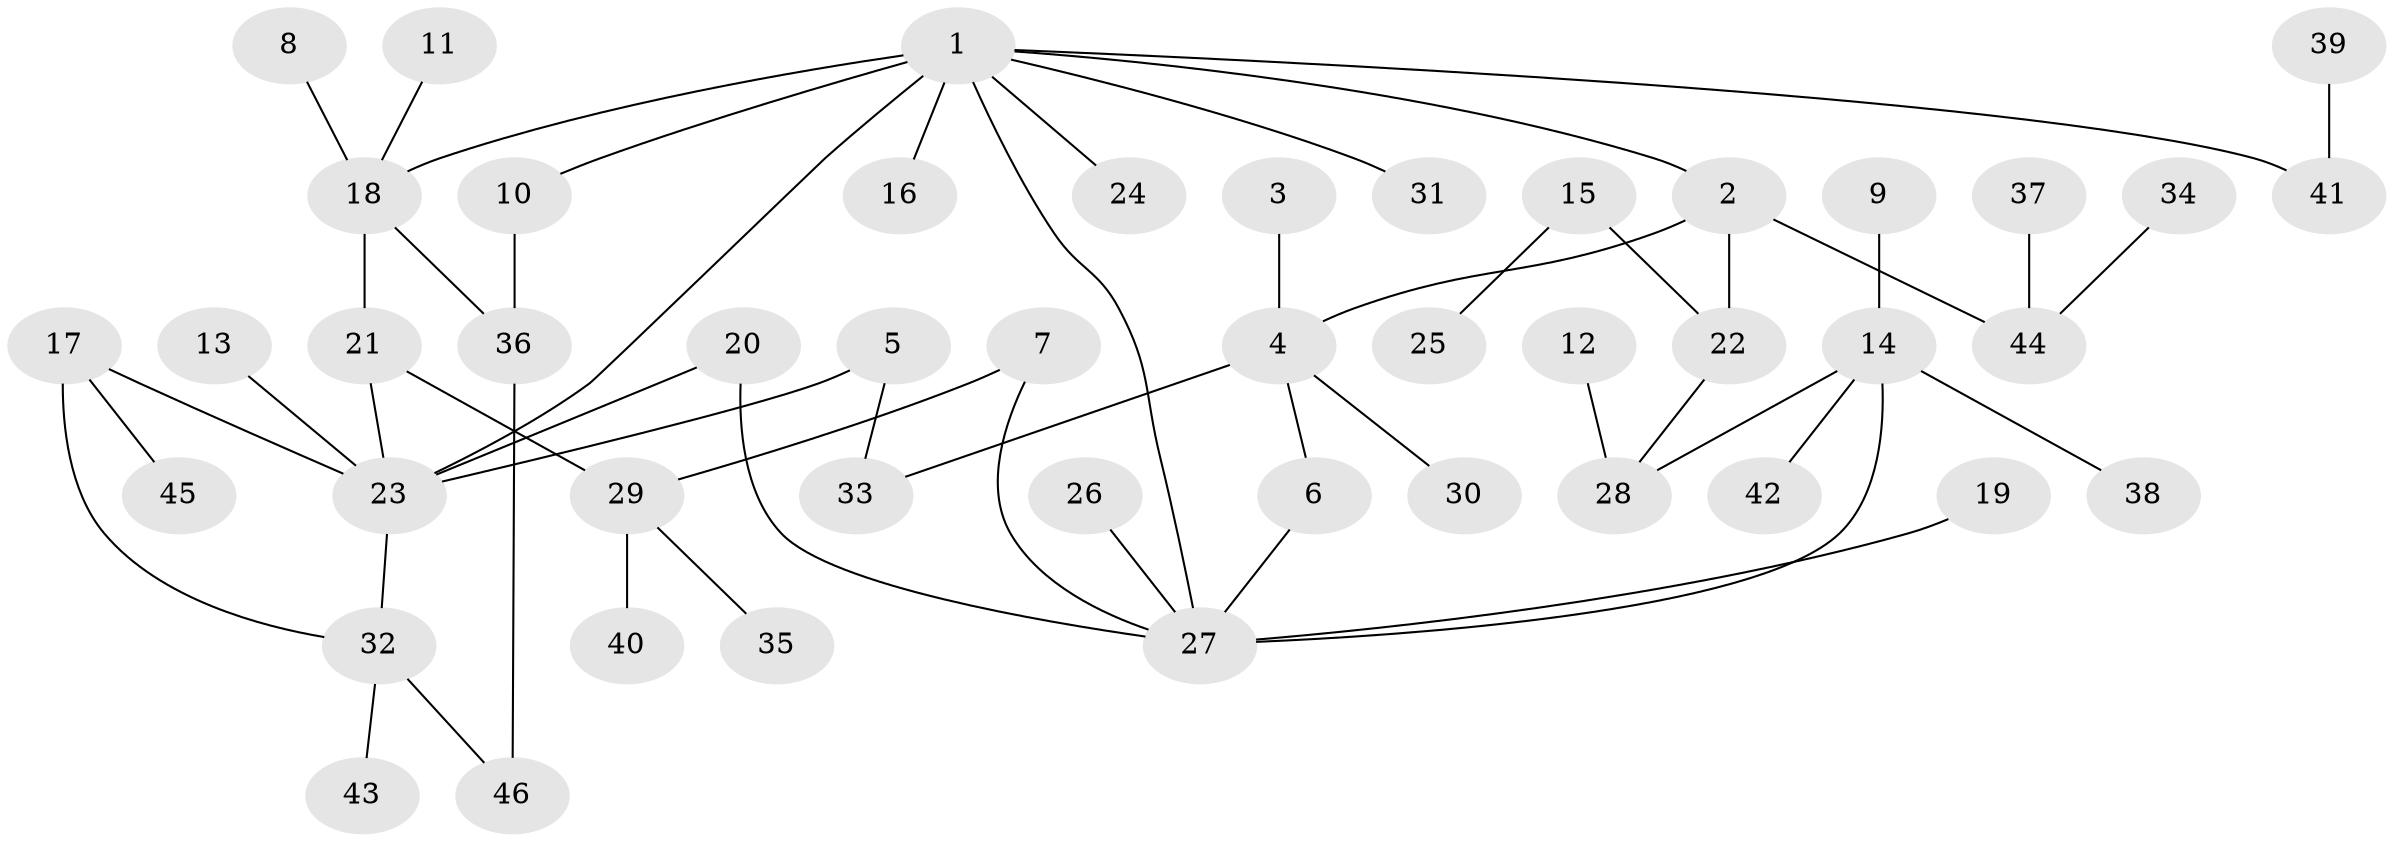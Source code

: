 // original degree distribution, {5: 0.05434782608695652, 4: 0.10869565217391304, 3: 0.13043478260869565, 6: 0.021739130434782608, 2: 0.2826086956521739, 1: 0.40217391304347827}
// Generated by graph-tools (version 1.1) at 2025/25/03/09/25 03:25:28]
// undirected, 46 vertices, 54 edges
graph export_dot {
graph [start="1"]
  node [color=gray90,style=filled];
  1;
  2;
  3;
  4;
  5;
  6;
  7;
  8;
  9;
  10;
  11;
  12;
  13;
  14;
  15;
  16;
  17;
  18;
  19;
  20;
  21;
  22;
  23;
  24;
  25;
  26;
  27;
  28;
  29;
  30;
  31;
  32;
  33;
  34;
  35;
  36;
  37;
  38;
  39;
  40;
  41;
  42;
  43;
  44;
  45;
  46;
  1 -- 2 [weight=1.0];
  1 -- 10 [weight=1.0];
  1 -- 16 [weight=1.0];
  1 -- 18 [weight=1.0];
  1 -- 23 [weight=2.0];
  1 -- 24 [weight=1.0];
  1 -- 27 [weight=1.0];
  1 -- 31 [weight=1.0];
  1 -- 41 [weight=1.0];
  2 -- 4 [weight=1.0];
  2 -- 22 [weight=1.0];
  2 -- 44 [weight=1.0];
  3 -- 4 [weight=1.0];
  4 -- 6 [weight=1.0];
  4 -- 30 [weight=1.0];
  4 -- 33 [weight=1.0];
  5 -- 23 [weight=1.0];
  5 -- 33 [weight=1.0];
  6 -- 27 [weight=1.0];
  7 -- 27 [weight=1.0];
  7 -- 29 [weight=1.0];
  8 -- 18 [weight=1.0];
  9 -- 14 [weight=1.0];
  10 -- 36 [weight=1.0];
  11 -- 18 [weight=1.0];
  12 -- 28 [weight=1.0];
  13 -- 23 [weight=1.0];
  14 -- 27 [weight=1.0];
  14 -- 28 [weight=1.0];
  14 -- 38 [weight=1.0];
  14 -- 42 [weight=1.0];
  15 -- 22 [weight=1.0];
  15 -- 25 [weight=1.0];
  17 -- 23 [weight=1.0];
  17 -- 32 [weight=1.0];
  17 -- 45 [weight=1.0];
  18 -- 21 [weight=1.0];
  18 -- 36 [weight=1.0];
  19 -- 27 [weight=1.0];
  20 -- 23 [weight=1.0];
  20 -- 27 [weight=1.0];
  21 -- 23 [weight=1.0];
  21 -- 29 [weight=1.0];
  22 -- 28 [weight=1.0];
  23 -- 32 [weight=1.0];
  26 -- 27 [weight=1.0];
  29 -- 35 [weight=1.0];
  29 -- 40 [weight=1.0];
  32 -- 43 [weight=1.0];
  32 -- 46 [weight=1.0];
  34 -- 44 [weight=1.0];
  36 -- 46 [weight=1.0];
  37 -- 44 [weight=1.0];
  39 -- 41 [weight=1.0];
}
